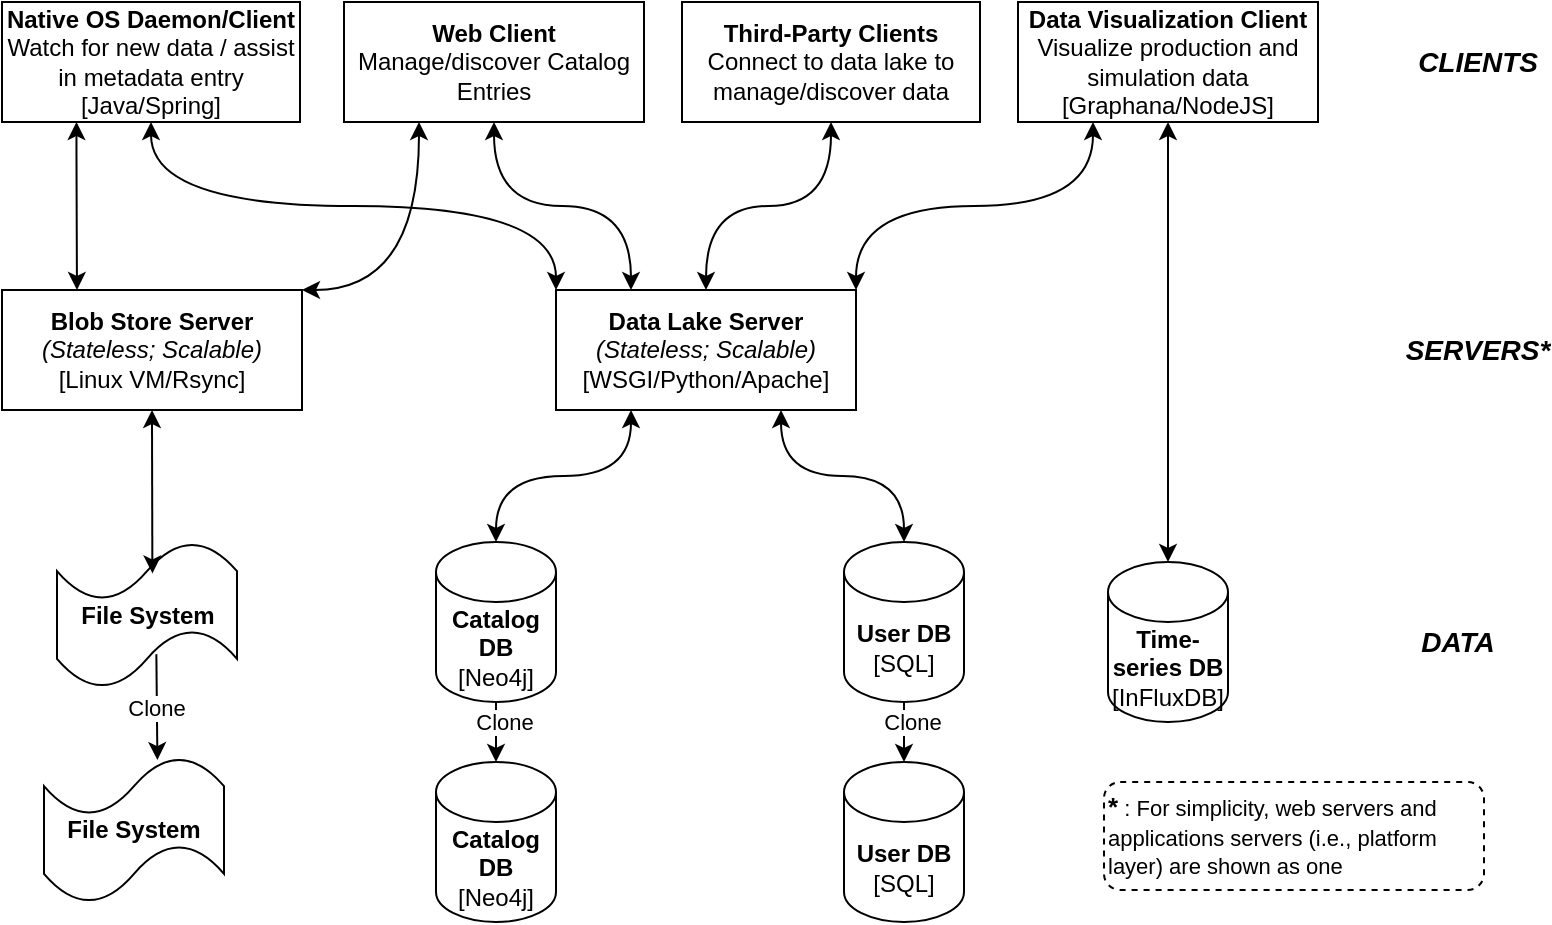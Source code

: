 <mxfile version="20.7.4" type="device"><diagram id="4H0C39IDcbAGUEPH-bhh" name="Page-1"><mxGraphModel dx="780" dy="544" grid="1" gridSize="10" guides="1" tooltips="1" connect="1" arrows="1" fold="1" page="1" pageScale="1" pageWidth="1600" pageHeight="900" math="0" shadow="0"><root><mxCell id="0"/><mxCell id="1" parent="0"/><mxCell id="O2AXrJIZpttTI_qbIPBO-1" value="&lt;b&gt;Web Client&lt;/b&gt;&lt;br&gt;Manage/discover Catalog Entries" style="rounded=0;whiteSpace=wrap;html=1;" parent="1" vertex="1"><mxGeometry x="330" y="200" width="150" height="60" as="geometry"/></mxCell><mxCell id="O2AXrJIZpttTI_qbIPBO-2" value="&lt;b&gt;Native OS Daemon/Client&lt;/b&gt;&lt;br&gt;Watch for new data / assist in metadata entry&lt;br&gt;[Java/Spring]" style="rounded=0;whiteSpace=wrap;html=1;" parent="1" vertex="1"><mxGeometry x="159" y="200" width="149" height="60" as="geometry"/></mxCell><mxCell id="O2AXrJIZpttTI_qbIPBO-4" value="&lt;b&gt;Third-Party Clients&lt;/b&gt;&lt;br&gt;Connect to data lake to manage/discover data" style="rounded=0;whiteSpace=wrap;html=1;" parent="1" vertex="1"><mxGeometry x="499" y="200" width="149" height="60" as="geometry"/></mxCell><mxCell id="O2AXrJIZpttTI_qbIPBO-7" value="" style="endArrow=classic;html=1;rounded=0;exitX=0.5;exitY=1;exitDx=0;exitDy=0;entryX=0.25;entryY=0;entryDx=0;entryDy=0;startArrow=classic;startFill=1;edgeStyle=orthogonalEdgeStyle;curved=1;" parent="1" source="O2AXrJIZpttTI_qbIPBO-1" target="emBxmv59UipFmMC3L1zb-4" edge="1"><mxGeometry width="50" height="50" relative="1" as="geometry"><mxPoint x="380" y="310" as="sourcePoint"/><mxPoint x="605" y="344" as="targetPoint"/></mxGeometry></mxCell><mxCell id="O2AXrJIZpttTI_qbIPBO-9" value="" style="endArrow=classic;html=1;rounded=0;exitX=0.5;exitY=1;exitDx=0;exitDy=0;startArrow=classic;startFill=1;entryX=0;entryY=0;entryDx=0;entryDy=0;edgeStyle=orthogonalEdgeStyle;curved=1;" parent="1" source="O2AXrJIZpttTI_qbIPBO-2" target="emBxmv59UipFmMC3L1zb-4" edge="1"><mxGeometry width="50" height="50" relative="1" as="geometry"><mxPoint x="380" y="310" as="sourcePoint"/><mxPoint x="415" y="401" as="targetPoint"/></mxGeometry></mxCell><mxCell id="O2AXrJIZpttTI_qbIPBO-10" value="" style="endArrow=classic;html=1;rounded=0;startArrow=classic;startFill=1;exitX=0.5;exitY=1;exitDx=0;exitDy=0;entryX=0.5;entryY=0;entryDx=0;entryDy=0;edgeStyle=orthogonalEdgeStyle;curved=1;" parent="1" source="O2AXrJIZpttTI_qbIPBO-4" target="emBxmv59UipFmMC3L1zb-4" edge="1"><mxGeometry width="50" height="50" relative="1" as="geometry"><mxPoint x="530" y="270" as="sourcePoint"/><mxPoint x="462.5" y="401" as="targetPoint"/></mxGeometry></mxCell><mxCell id="O2AXrJIZpttTI_qbIPBO-14" value="&lt;b&gt;Data Visualization Client&lt;/b&gt;&lt;br&gt;Visualize production and simulation data &lt;br&gt;[Graphana/NodeJS]" style="rounded=0;whiteSpace=wrap;html=1;" parent="1" vertex="1"><mxGeometry x="667" y="200" width="150" height="60" as="geometry"/></mxCell><mxCell id="O2AXrJIZpttTI_qbIPBO-15" value="" style="endArrow=classic;html=1;rounded=0;exitX=0.25;exitY=1;exitDx=0;exitDy=0;startArrow=classic;startFill=1;entryX=1;entryY=0;entryDx=0;entryDy=0;edgeStyle=orthogonalEdgeStyle;curved=1;" parent="1" source="O2AXrJIZpttTI_qbIPBO-14" target="emBxmv59UipFmMC3L1zb-4" edge="1"><mxGeometry width="50" height="50" relative="1" as="geometry"><mxPoint x="668" y="350" as="sourcePoint"/><mxPoint x="500" y="400" as="targetPoint"/></mxGeometry></mxCell><mxCell id="O2AXrJIZpttTI_qbIPBO-16" value="&lt;b&gt;User DB&lt;/b&gt;&lt;br&gt;[SQL]" style="shape=cylinder3;whiteSpace=wrap;html=1;boundedLbl=1;backgroundOutline=1;size=15;" parent="1" vertex="1"><mxGeometry x="580" y="470" width="60" height="80" as="geometry"/></mxCell><mxCell id="O2AXrJIZpttTI_qbIPBO-18" value="" style="endArrow=classic;html=1;rounded=0;startArrow=classic;startFill=1;exitX=0.75;exitY=1;exitDx=0;exitDy=0;edgeStyle=orthogonalEdgeStyle;curved=1;" parent="1" source="emBxmv59UipFmMC3L1zb-4" target="O2AXrJIZpttTI_qbIPBO-16" edge="1"><mxGeometry width="50" height="50" relative="1" as="geometry"><mxPoint x="492" y="427" as="sourcePoint"/><mxPoint x="692" y="315" as="targetPoint"/></mxGeometry></mxCell><mxCell id="O2AXrJIZpttTI_qbIPBO-20" value="&lt;b&gt;Catalog DB&lt;/b&gt;&lt;br&gt;[Neo4j]" style="shape=cylinder3;whiteSpace=wrap;html=1;boundedLbl=1;backgroundOutline=1;size=15;" parent="1" vertex="1"><mxGeometry x="376" y="470" width="60" height="80" as="geometry"/></mxCell><mxCell id="O2AXrJIZpttTI_qbIPBO-21" value="&lt;b&gt;Catalog DB&lt;/b&gt;&lt;br&gt;[Neo4j]" style="shape=cylinder3;whiteSpace=wrap;html=1;boundedLbl=1;backgroundOutline=1;size=15;" parent="1" vertex="1"><mxGeometry x="376" y="580" width="60" height="80" as="geometry"/></mxCell><mxCell id="O2AXrJIZpttTI_qbIPBO-24" value="Clone" style="endArrow=classic;html=1;rounded=0;entryX=0.5;entryY=0;entryDx=0;entryDy=0;entryPerimeter=0;exitX=0.5;exitY=1;exitDx=0;exitDy=0;exitPerimeter=0;" parent="1" edge="1"><mxGeometry x="-0.333" y="4" width="50" height="50" relative="1" as="geometry"><mxPoint x="406" y="550" as="sourcePoint"/><mxPoint x="406" y="580" as="targetPoint"/><mxPoint as="offset"/></mxGeometry></mxCell><mxCell id="O2AXrJIZpttTI_qbIPBO-26" value="" style="endArrow=classic;html=1;rounded=0;entryX=0.5;entryY=0;entryDx=0;entryDy=0;entryPerimeter=0;exitX=0.25;exitY=1;exitDx=0;exitDy=0;startArrow=classic;startFill=1;edgeStyle=orthogonalEdgeStyle;curved=1;" parent="1" source="emBxmv59UipFmMC3L1zb-4" target="O2AXrJIZpttTI_qbIPBO-20" edge="1"><mxGeometry width="50" height="50" relative="1" as="geometry"><mxPoint x="423" y="426" as="sourcePoint"/><mxPoint x="448" y="406" as="targetPoint"/></mxGeometry></mxCell><mxCell id="O2AXrJIZpttTI_qbIPBO-31" value="&lt;b&gt;Blob Store Server&lt;br&gt;&lt;/b&gt;&lt;i style=&quot;border-color: var(--border-color);&quot;&gt;(Stateless; Scalable)&lt;/i&gt;&lt;b&gt;&lt;br&gt;&lt;/b&gt;[Linux VM/Rsync]" style="rounded=0;whiteSpace=wrap;html=1;" parent="1" vertex="1"><mxGeometry x="159" y="344" width="150" height="60" as="geometry"/></mxCell><mxCell id="O2AXrJIZpttTI_qbIPBO-46" value="&lt;b&gt;File System&lt;/b&gt;" style="shape=tape;whiteSpace=wrap;html=1;fillColor=none;" parent="1" vertex="1"><mxGeometry x="186.5" y="470" width="90" height="73" as="geometry"/></mxCell><mxCell id="O2AXrJIZpttTI_qbIPBO-47" value="" style="endArrow=classic;html=1;rounded=0;entryX=0.53;entryY=0.215;entryDx=0;entryDy=0;entryPerimeter=0;exitX=0.5;exitY=1;exitDx=0;exitDy=0;startArrow=classic;startFill=1;edgeStyle=orthogonalEdgeStyle;curved=1;" parent="1" source="O2AXrJIZpttTI_qbIPBO-31" target="O2AXrJIZpttTI_qbIPBO-46" edge="1"><mxGeometry width="50" height="50" relative="1" as="geometry"><mxPoint x="5" y="681" as="sourcePoint"/><mxPoint x="55" y="631" as="targetPoint"/></mxGeometry></mxCell><mxCell id="emBxmv59UipFmMC3L1zb-4" value="&lt;b style=&quot;border-color: var(--border-color);&quot;&gt;Data Lake Server&lt;br style=&quot;border-color: var(--border-color);&quot;&gt;&lt;/b&gt;&lt;i style=&quot;border-color: var(--border-color);&quot;&gt;(Stateless; Scalable)&lt;/i&gt;&lt;br style=&quot;border-color: var(--border-color);&quot;&gt;[WSGI/Python/Apache]" style="rounded=0;whiteSpace=wrap;html=1;" parent="1" vertex="1"><mxGeometry x="436" y="344" width="150" height="60" as="geometry"/></mxCell><mxCell id="emBxmv59UipFmMC3L1zb-5" value="&lt;b&gt;Time-series DB&lt;/b&gt;&lt;br&gt;[InFluxDB]" style="shape=cylinder3;whiteSpace=wrap;html=1;boundedLbl=1;backgroundOutline=1;size=15;" parent="1" vertex="1"><mxGeometry x="712" y="480" width="60" height="80" as="geometry"/></mxCell><mxCell id="emBxmv59UipFmMC3L1zb-6" value="" style="endArrow=classic;html=1;rounded=0;exitX=0.5;exitY=1;exitDx=0;exitDy=0;entryX=0.5;entryY=0;entryDx=0;entryDy=0;entryPerimeter=0;startArrow=classic;startFill=1;" parent="1" source="O2AXrJIZpttTI_qbIPBO-14" target="emBxmv59UipFmMC3L1zb-5" edge="1"><mxGeometry width="50" height="50" relative="1" as="geometry"><mxPoint x="480" y="440" as="sourcePoint"/><mxPoint x="530" y="390" as="targetPoint"/></mxGeometry></mxCell><mxCell id="emBxmv59UipFmMC3L1zb-7" value="&lt;font style=&quot;font-size: 14px;&quot;&gt;CLIENTS&lt;/font&gt;" style="text;html=1;strokeColor=none;fillColor=none;align=center;verticalAlign=middle;whiteSpace=wrap;rounded=0;labelBackgroundColor=none;labelBorderColor=none;fontStyle=3;fontSize=14;" parent="1" vertex="1"><mxGeometry x="867" y="215" width="60" height="30" as="geometry"/></mxCell><mxCell id="emBxmv59UipFmMC3L1zb-8" value="&lt;font style=&quot;font-size: 14px;&quot;&gt;SERVERS*&lt;/font&gt;" style="text;html=1;strokeColor=none;fillColor=none;align=center;verticalAlign=middle;whiteSpace=wrap;rounded=0;labelBackgroundColor=none;labelBorderColor=none;fontStyle=3;fontSize=14;" parent="1" vertex="1"><mxGeometry x="867" y="359" width="60" height="30" as="geometry"/></mxCell><mxCell id="emBxmv59UipFmMC3L1zb-9" value="&lt;font style=&quot;font-size: 14px;&quot;&gt;DATA&lt;/font&gt;" style="text;html=1;strokeColor=none;fillColor=none;align=center;verticalAlign=middle;whiteSpace=wrap;rounded=0;labelBackgroundColor=none;labelBorderColor=none;fontStyle=3;fontSize=14;" parent="1" vertex="1"><mxGeometry x="857" y="505" width="60" height="30" as="geometry"/></mxCell><mxCell id="emBxmv59UipFmMC3L1zb-12" value="" style="endArrow=classic;html=1;rounded=0;strokeWidth=1;fontSize=14;exitX=0.25;exitY=1;exitDx=0;exitDy=0;entryX=1;entryY=0;entryDx=0;entryDy=0;startArrow=classic;startFill=1;edgeStyle=orthogonalEdgeStyle;curved=1;" parent="1" source="O2AXrJIZpttTI_qbIPBO-1" target="O2AXrJIZpttTI_qbIPBO-31" edge="1"><mxGeometry width="50" height="50" relative="1" as="geometry"><mxPoint x="540" y="400" as="sourcePoint"/><mxPoint x="590" y="350" as="targetPoint"/><Array as="points"><mxPoint x="368" y="344"/></Array></mxGeometry></mxCell><mxCell id="emBxmv59UipFmMC3L1zb-13" value="" style="curved=1;endArrow=classic;html=1;rounded=0;strokeWidth=1;fontSize=14;exitX=0.25;exitY=1;exitDx=0;exitDy=0;edgeStyle=orthogonalEdgeStyle;entryX=0.25;entryY=0;entryDx=0;entryDy=0;startArrow=classic;startFill=1;" parent="1" source="O2AXrJIZpttTI_qbIPBO-2" target="O2AXrJIZpttTI_qbIPBO-31" edge="1"><mxGeometry width="50" height="50" relative="1" as="geometry"><mxPoint x="279.5" y="270" as="sourcePoint"/><mxPoint x="667.85" y="355.26" as="targetPoint"/></mxGeometry></mxCell><mxCell id="LchVNktv8GcmD-mOMafX-2" value="&lt;font style=&quot;font-size: 13px;&quot;&gt;&lt;b&gt;*&lt;/b&gt;&lt;/font&gt;&lt;font style=&quot;font-size: 11px;&quot;&gt; : For simplicity, web servers and applications servers (i.e., platform layer) are shown as one&lt;/font&gt;" style="rounded=1;whiteSpace=wrap;html=1;dashed=1;align=left;" parent="1" vertex="1"><mxGeometry x="710" y="590" width="190" height="54" as="geometry"/></mxCell><mxCell id="qTdSbH0awN6peD8sTcHR-1" value="&lt;b&gt;File System&lt;/b&gt;" style="shape=tape;whiteSpace=wrap;html=1;fillColor=none;" vertex="1" parent="1"><mxGeometry x="180" y="577.5" width="90" height="73" as="geometry"/></mxCell><mxCell id="qTdSbH0awN6peD8sTcHR-2" value="Clone" style="endArrow=classic;html=1;rounded=0;entryX=0.63;entryY=0.021;entryDx=0;entryDy=0;entryPerimeter=0;exitX=0.552;exitY=0.769;exitDx=0;exitDy=0;exitPerimeter=0;" edge="1" parent="1" source="O2AXrJIZpttTI_qbIPBO-46" target="qTdSbH0awN6peD8sTcHR-1"><mxGeometry width="50" height="50" relative="1" as="geometry"><mxPoint x="386" y="530" as="sourcePoint"/><mxPoint x="331" y="584" as="targetPoint"/></mxGeometry></mxCell><mxCell id="qTdSbH0awN6peD8sTcHR-3" value="&lt;b style=&quot;border-color: var(--border-color);&quot;&gt;User DB&lt;/b&gt;&lt;br style=&quot;border-color: var(--border-color);&quot;&gt;[SQL]" style="shape=cylinder3;whiteSpace=wrap;html=1;boundedLbl=1;backgroundOutline=1;size=15;" vertex="1" parent="1"><mxGeometry x="580" y="580" width="60" height="80" as="geometry"/></mxCell><mxCell id="qTdSbH0awN6peD8sTcHR-4" value="Clone" style="endArrow=classic;html=1;rounded=0;entryX=0.5;entryY=0;entryDx=0;entryDy=0;entryPerimeter=0;exitX=0.5;exitY=1;exitDx=0;exitDy=0;exitPerimeter=0;" edge="1" parent="1"><mxGeometry x="-0.333" y="4" width="50" height="50" relative="1" as="geometry"><mxPoint x="610" y="550" as="sourcePoint"/><mxPoint x="610" y="580" as="targetPoint"/><mxPoint as="offset"/></mxGeometry></mxCell></root></mxGraphModel></diagram></mxfile>